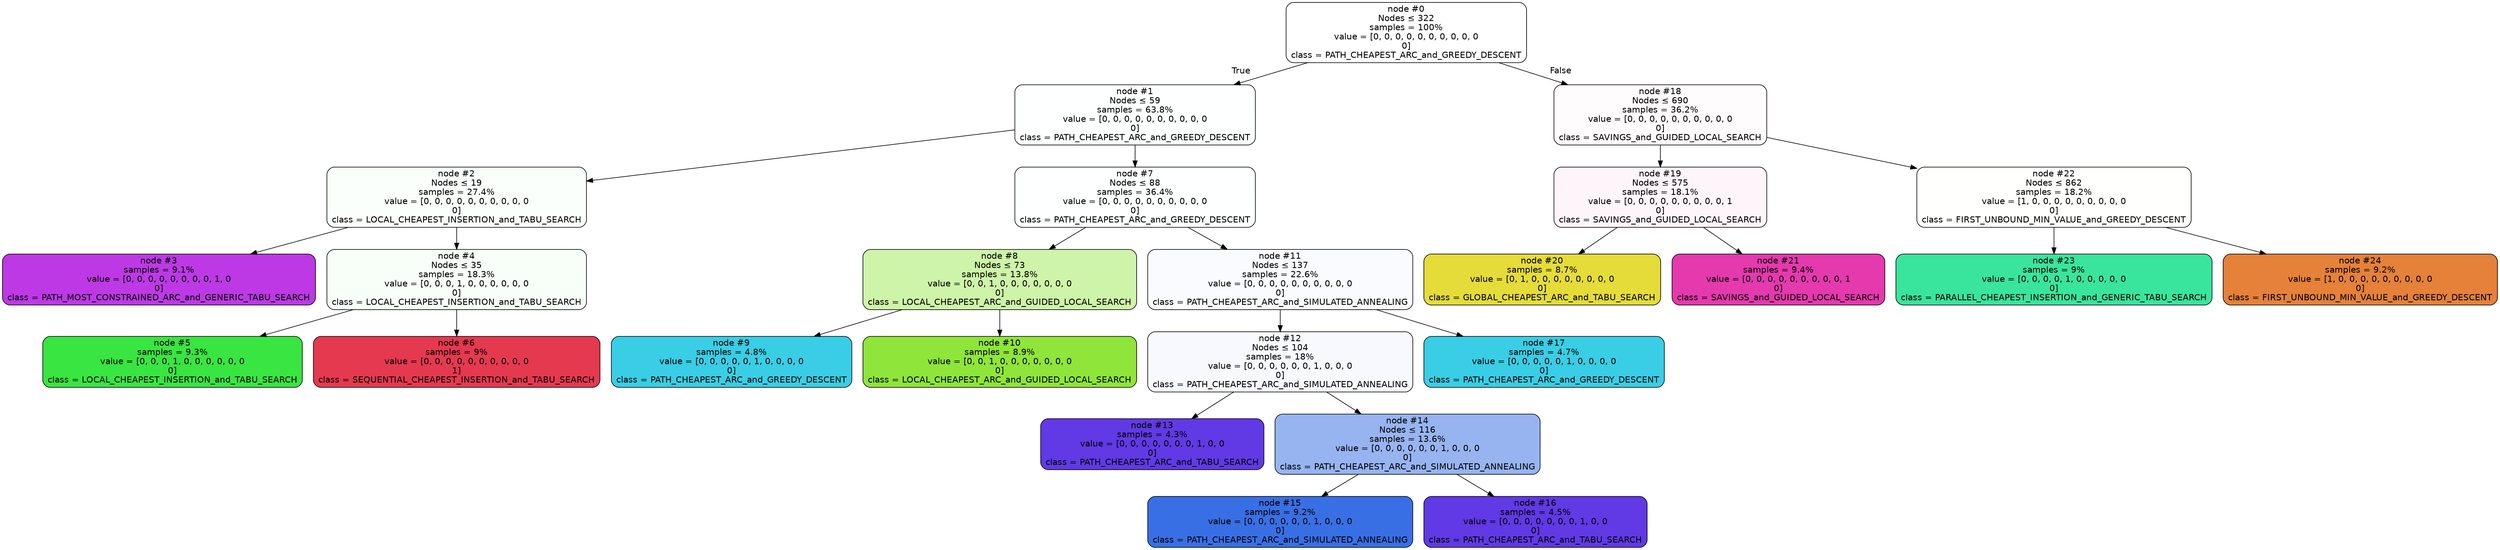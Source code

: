 digraph Tree {
node [shape=box, style="filled, rounded", color="black", fontname="helvetica"] ;
edge [fontname="helvetica"] ;
0 [label=<node &#35;0<br/>Nodes &le; 322<br/>samples = 100%<br/>value = [0, 0, 0, 0, 0, 0, 0, 0, 0, 0<br/>0]<br/>class = PATH_CHEAPEST_ARC_and_GREEDY_DESCENT>, fillcolor="#ffffff"] ;
1 [label=<node &#35;1<br/>Nodes &le; 59<br/>samples = 63.8%<br/>value = [0, 0, 0, 0, 0, 0, 0, 0, 0, 0<br/>0]<br/>class = PATH_CHEAPEST_ARC_and_GREEDY_DESCENT>, fillcolor="#feffff"] ;
0 -> 1 [labeldistance=2.5, labelangle=45, headlabel="True"] ;
2 [label=<node &#35;2<br/>Nodes &le; 19<br/>samples = 27.4%<br/>value = [0, 0, 0, 0, 0, 0, 0, 0, 0, 0<br/>0]<br/>class = LOCAL_CHEAPEST_INSERTION_and_TABU_SEARCH>, fillcolor="#fbfffc"] ;
1 -> 2 ;
3 [label=<node &#35;3<br/>samples = 9.1%<br/>value = [0, 0, 0, 0, 0, 0, 0, 0, 1, 0<br/>0]<br/>class = PATH_MOST_CONSTRAINED_ARC_and_GENERIC_TABU_SEARCH>, fillcolor="#bd39e5"] ;
2 -> 3 ;
4 [label=<node &#35;4<br/>Nodes &le; 35<br/>samples = 18.3%<br/>value = [0, 0, 0, 1, 0, 0, 0, 0, 0, 0<br/>0]<br/>class = LOCAL_CHEAPEST_INSERTION_and_TABU_SEARCH>, fillcolor="#f8fef8"] ;
2 -> 4 ;
5 [label=<node &#35;5<br/>samples = 9.3%<br/>value = [0, 0, 0, 1, 0, 0, 0, 0, 0, 0<br/>0]<br/>class = LOCAL_CHEAPEST_INSERTION_and_TABU_SEARCH>, fillcolor="#39e541"] ;
4 -> 5 ;
6 [label=<node &#35;6<br/>samples = 9%<br/>value = [0, 0, 0, 0, 0, 0, 0, 0, 0, 0<br/>1]<br/>class = SEQUENTIAL_CHEAPEST_INSERTION_and_TABU_SEARCH>, fillcolor="#e53950"] ;
4 -> 6 ;
7 [label=<node &#35;7<br/>Nodes &le; 88<br/>samples = 36.4%<br/>value = [0, 0, 0, 0, 0, 0, 0, 0, 0, 0<br/>0]<br/>class = PATH_CHEAPEST_ARC_and_GREEDY_DESCENT>, fillcolor="#feffff"] ;
1 -> 7 ;
8 [label=<node &#35;8<br/>Nodes &le; 73<br/>samples = 13.8%<br/>value = [0, 0, 1, 0, 0, 0, 0, 0, 0, 0<br/>0]<br/>class = LOCAL_CHEAPEST_ARC_and_GUIDED_LOCAL_SEARCH>, fillcolor="#cef4a9"] ;
7 -> 8 ;
9 [label=<node &#35;9<br/>samples = 4.8%<br/>value = [0, 0, 0, 0, 0, 1, 0, 0, 0, 0<br/>0]<br/>class = PATH_CHEAPEST_ARC_and_GREEDY_DESCENT>, fillcolor="#39cee5"] ;
8 -> 9 ;
10 [label=<node &#35;10<br/>samples = 8.9%<br/>value = [0, 0, 1, 0, 0, 0, 0, 0, 0, 0<br/>0]<br/>class = LOCAL_CHEAPEST_ARC_and_GUIDED_LOCAL_SEARCH>, fillcolor="#8fe539"] ;
8 -> 10 ;
11 [label=<node &#35;11<br/>Nodes &le; 137<br/>samples = 22.6%<br/>value = [0, 0, 0, 0, 0, 0, 0, 0, 0, 0<br/>0]<br/>class = PATH_CHEAPEST_ARC_and_SIMULATED_ANNEALING>, fillcolor="#fafbfe"] ;
7 -> 11 ;
12 [label=<node &#35;12<br/>Nodes &le; 104<br/>samples = 18%<br/>value = [0, 0, 0, 0, 0, 0, 1, 0, 0, 0<br/>0]<br/>class = PATH_CHEAPEST_ARC_and_SIMULATED_ANNEALING>, fillcolor="#f7f9fe"] ;
11 -> 12 ;
13 [label=<node &#35;13<br/>samples = 4.3%<br/>value = [0, 0, 0, 0, 0, 0, 0, 1, 0, 0<br/>0]<br/>class = PATH_CHEAPEST_ARC_and_TABU_SEARCH>, fillcolor="#6139e5"] ;
12 -> 13 ;
14 [label=<node &#35;14<br/>Nodes &le; 116<br/>samples = 13.6%<br/>value = [0, 0, 0, 0, 0, 0, 1, 0, 0, 0<br/>0]<br/>class = PATH_CHEAPEST_ARC_and_SIMULATED_ANNEALING>, fillcolor="#97b4f1"] ;
12 -> 14 ;
15 [label=<node &#35;15<br/>samples = 9.2%<br/>value = [0, 0, 0, 0, 0, 0, 1, 0, 0, 0<br/>0]<br/>class = PATH_CHEAPEST_ARC_and_SIMULATED_ANNEALING>, fillcolor="#396fe5"] ;
14 -> 15 ;
16 [label=<node &#35;16<br/>samples = 4.5%<br/>value = [0, 0, 0, 0, 0, 0, 0, 1, 0, 0<br/>0]<br/>class = PATH_CHEAPEST_ARC_and_TABU_SEARCH>, fillcolor="#6139e5"] ;
14 -> 16 ;
17 [label=<node &#35;17<br/>samples = 4.7%<br/>value = [0, 0, 0, 0, 0, 1, 0, 0, 0, 0<br/>0]<br/>class = PATH_CHEAPEST_ARC_and_GREEDY_DESCENT>, fillcolor="#39cee5"] ;
11 -> 17 ;
18 [label=<node &#35;18<br/>Nodes &le; 690<br/>samples = 36.2%<br/>value = [0, 0, 0, 0, 0, 0, 0, 0, 0, 0<br/>0]<br/>class = SAVINGS_and_GUIDED_LOCAL_SEARCH>, fillcolor="#fffcfe"] ;
0 -> 18 [labeldistance=2.5, labelangle=-45, headlabel="False"] ;
19 [label=<node &#35;19<br/>Nodes &le; 575<br/>samples = 18.1%<br/>value = [0, 0, 0, 0, 0, 0, 0, 0, 0, 1<br/>0]<br/>class = SAVINGS_and_GUIDED_LOCAL_SEARCH>, fillcolor="#fef5fb"] ;
18 -> 19 ;
20 [label=<node &#35;20<br/>samples = 8.7%<br/>value = [0, 1, 0, 0, 0, 0, 0, 0, 0, 0<br/>0]<br/>class = GLOBAL_CHEAPEST_ARC_and_TABU_SEARCH>, fillcolor="#e5dc39"] ;
19 -> 20 ;
21 [label=<node &#35;21<br/>samples = 9.4%<br/>value = [0, 0, 0, 0, 0, 0, 0, 0, 0, 1<br/>0]<br/>class = SAVINGS_and_GUIDED_LOCAL_SEARCH>, fillcolor="#e539ae"] ;
19 -> 21 ;
22 [label=<node &#35;22<br/>Nodes &le; 862<br/>samples = 18.2%<br/>value = [1, 0, 0, 0, 0, 0, 0, 0, 0, 0<br/>0]<br/>class = FIRST_UNBOUND_MIN_VALUE_and_GREEDY_DESCENT>, fillcolor="#fffffe"] ;
18 -> 22 ;
23 [label=<node &#35;23<br/>samples = 9%<br/>value = [0, 0, 0, 0, 1, 0, 0, 0, 0, 0<br/>0]<br/>class = PARALLEL_CHEAPEST_INSERTION_and_GENERIC_TABU_SEARCH>, fillcolor="#39e59d"] ;
22 -> 23 ;
24 [label=<node &#35;24<br/>samples = 9.2%<br/>value = [1, 0, 0, 0, 0, 0, 0, 0, 0, 0<br/>0]<br/>class = FIRST_UNBOUND_MIN_VALUE_and_GREEDY_DESCENT>, fillcolor="#e58139"] ;
22 -> 24 ;
}